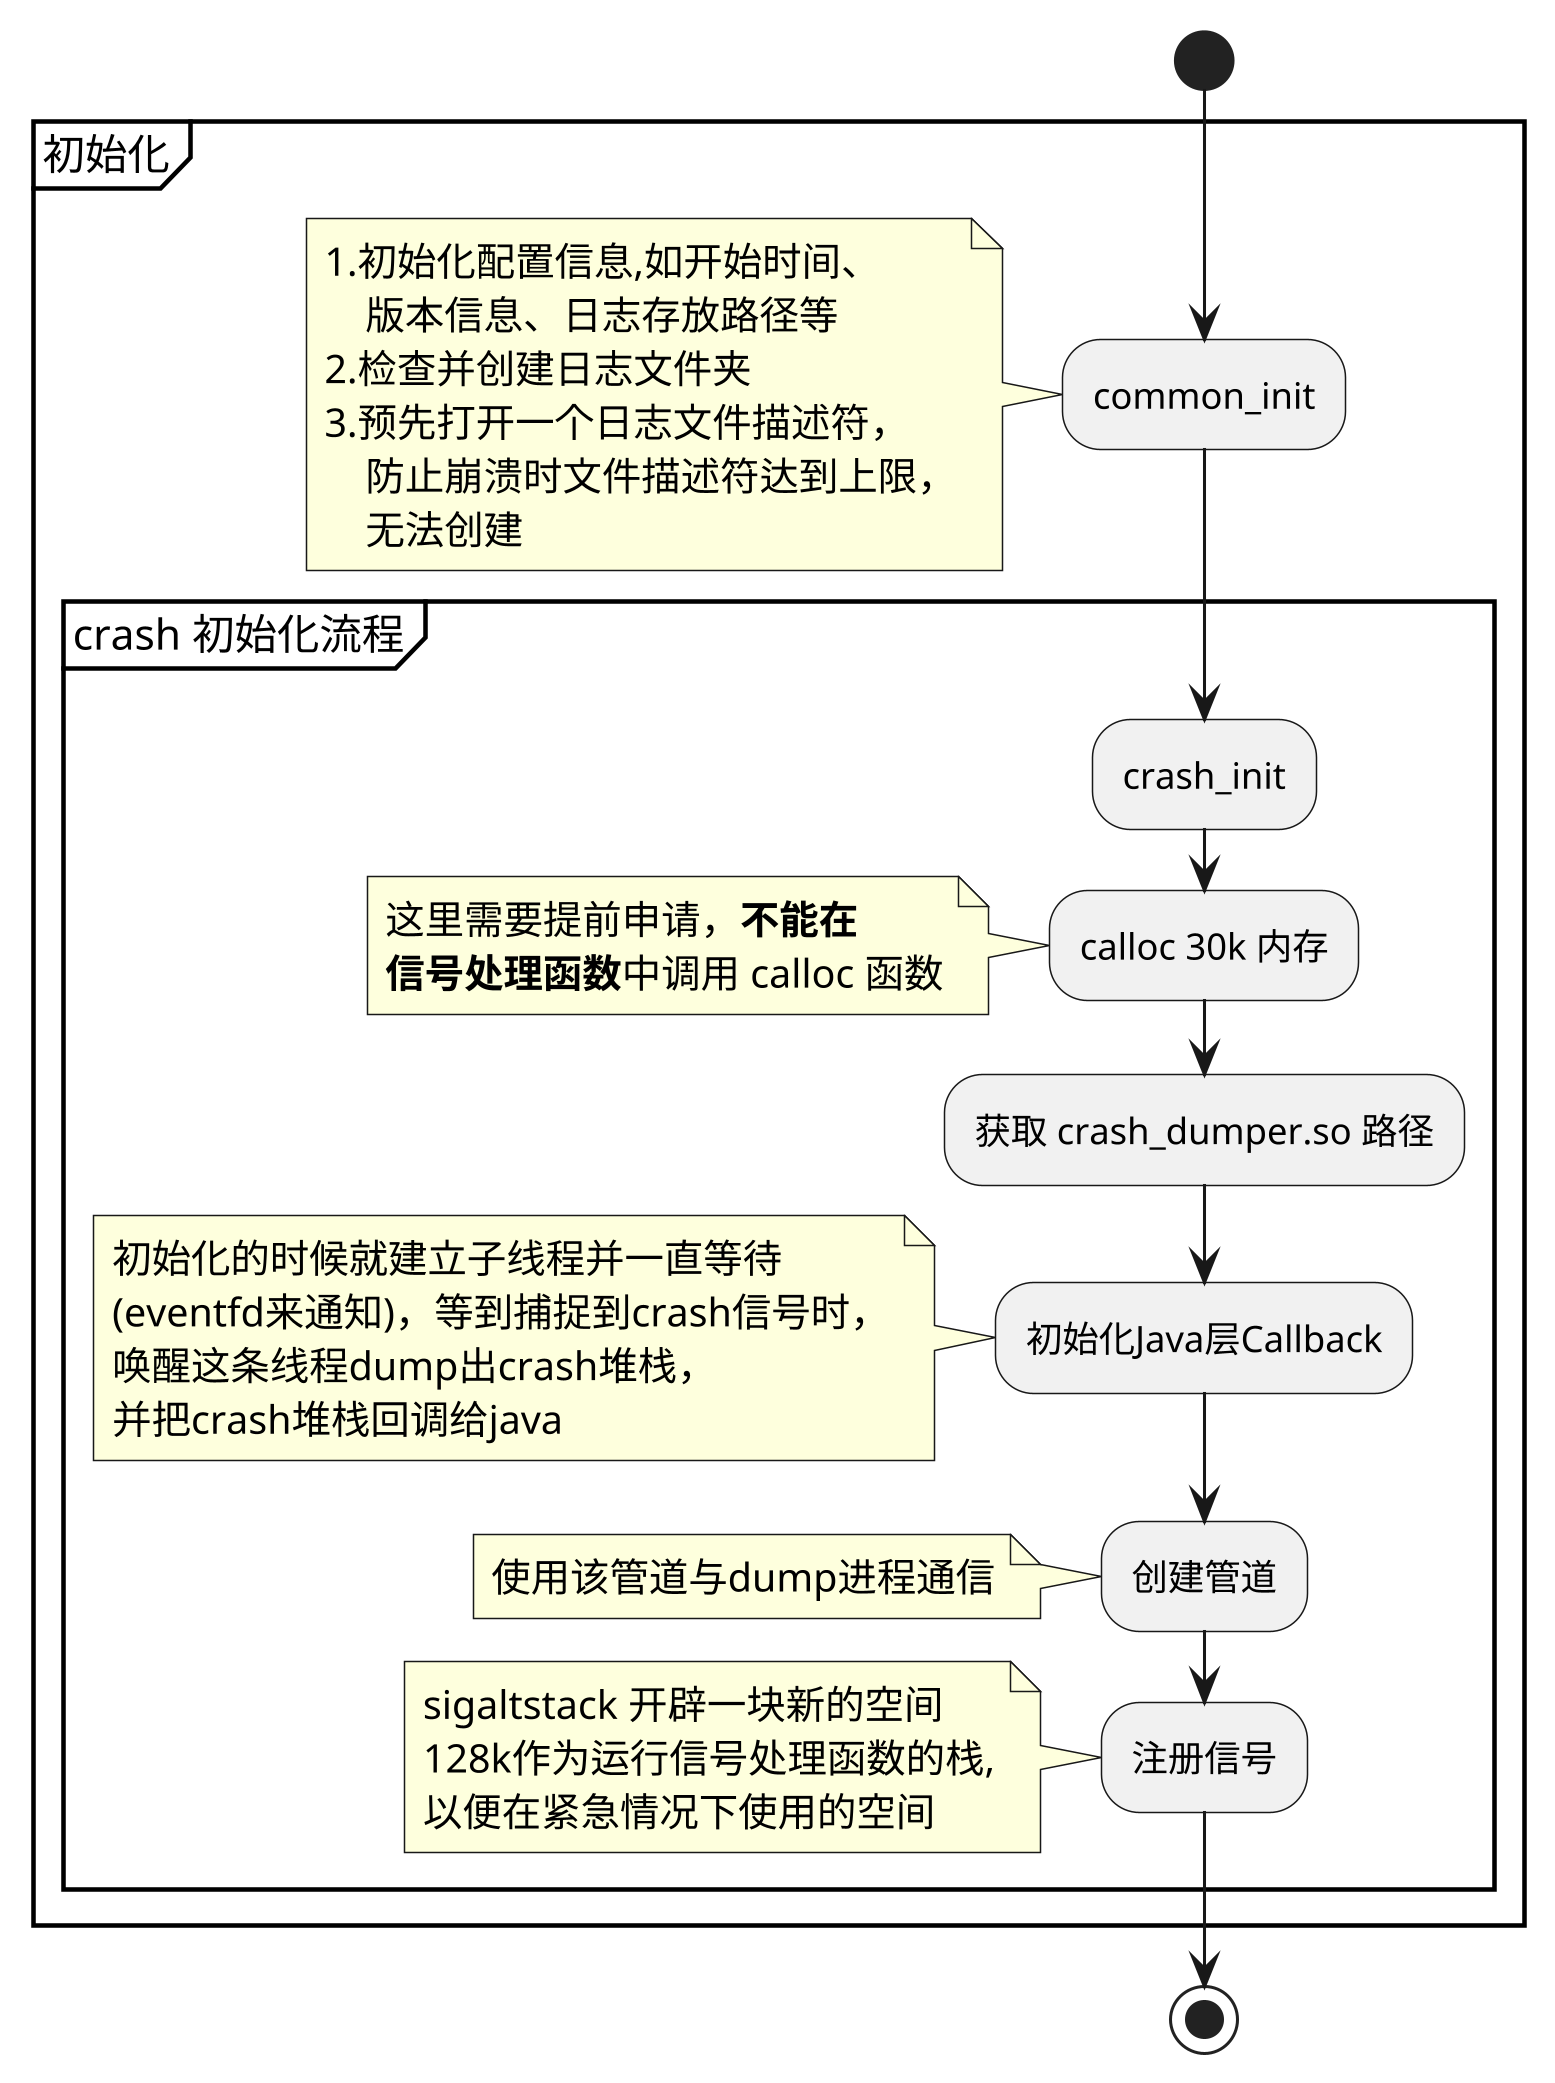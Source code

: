 @startuml
'https://plantuml.com/activity-diagram-beta

start

skinparam dpi 100
scale 1000 width
scale 2000 height


partition 初始化 {
:common_init;
note left
1.初始化配置信息,如开始时间、
    版本信息、日志存放路径等
2.检查并创建日志文件夹
3.预先打开一个日志文件描述符，
    防止崩溃时文件描述符达到上限，
    无法创建
end note
partition crash 初始化流程 {
:crash_init;
:calloc 30k 内存;
note
这里需要提前申请，**不能在**
**信号处理函数**中调用 calloc 函数
end note
:获取 crash_dumper.so 路径;
:初始化Java层Callback;
note
初始化的时候就建立子线程并一直等待
(eventfd来通知)，等到捕捉到crash信号时，
唤醒这条线程dump出crash堆栈，
并把crash堆栈回调给java
end note
:创建管道;
note
使用该管道与dump进程通信
end note
:注册信号;
note
sigaltstack 开辟一块新的空间
128k作为运行信号处理函数的栈,
以便在紧急情况下使用的空间
end note
}
}
stop

@enduml

